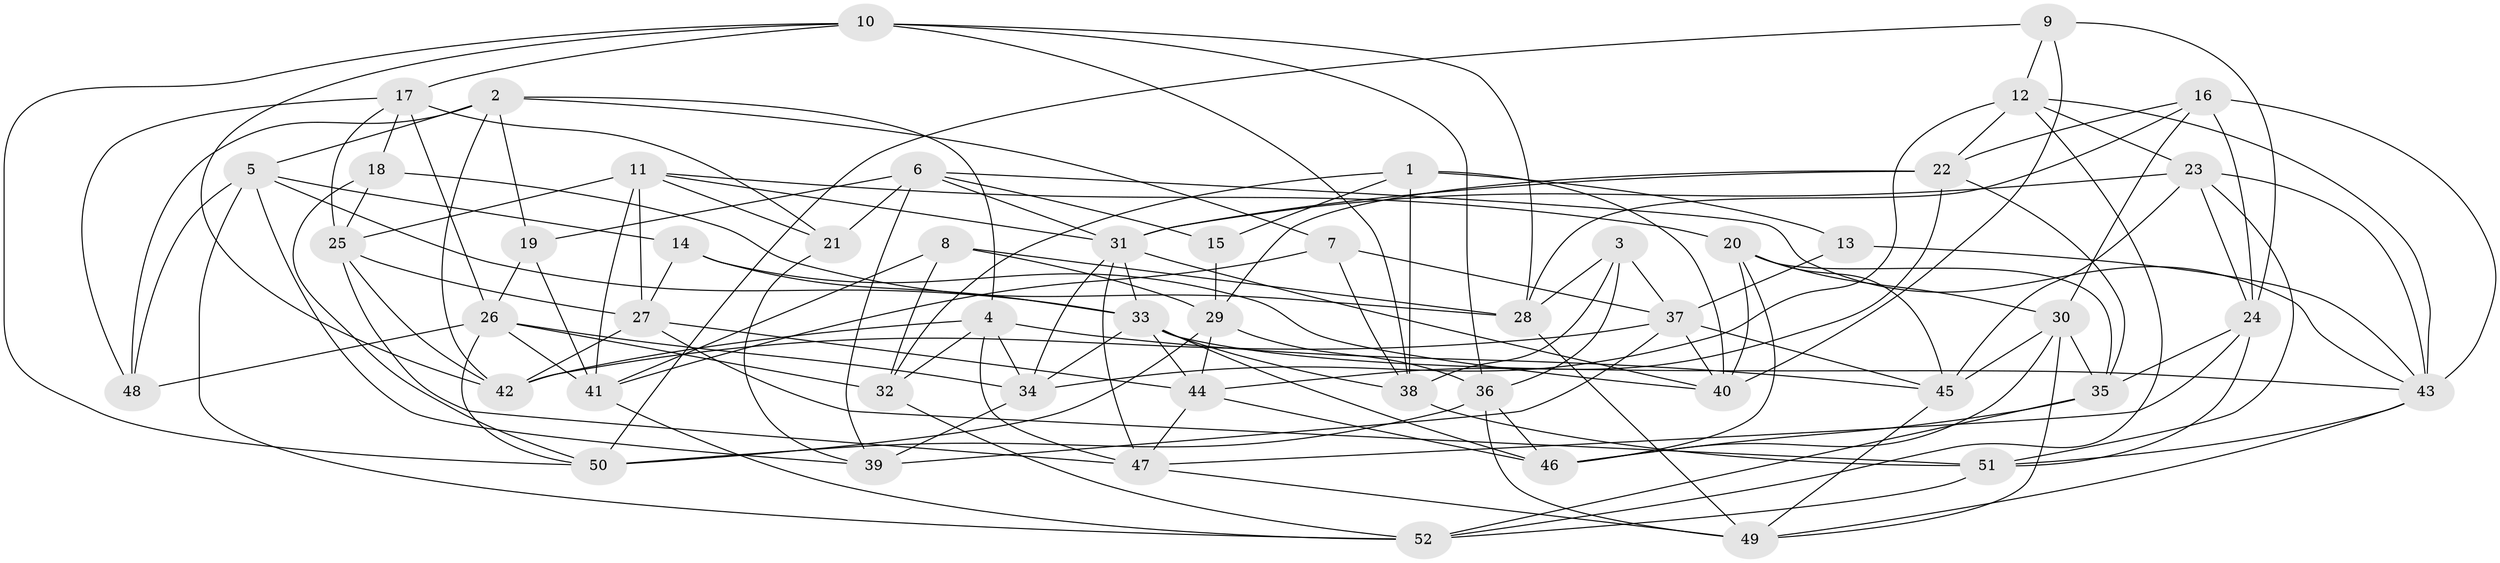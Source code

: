 // original degree distribution, {4: 1.0}
// Generated by graph-tools (version 1.1) at 2025/50/03/09/25 03:50:46]
// undirected, 52 vertices, 146 edges
graph export_dot {
graph [start="1"]
  node [color=gray90,style=filled];
  1;
  2;
  3;
  4;
  5;
  6;
  7;
  8;
  9;
  10;
  11;
  12;
  13;
  14;
  15;
  16;
  17;
  18;
  19;
  20;
  21;
  22;
  23;
  24;
  25;
  26;
  27;
  28;
  29;
  30;
  31;
  32;
  33;
  34;
  35;
  36;
  37;
  38;
  39;
  40;
  41;
  42;
  43;
  44;
  45;
  46;
  47;
  48;
  49;
  50;
  51;
  52;
  1 -- 13 [weight=1.0];
  1 -- 15 [weight=2.0];
  1 -- 32 [weight=1.0];
  1 -- 38 [weight=1.0];
  1 -- 40 [weight=1.0];
  2 -- 4 [weight=1.0];
  2 -- 5 [weight=1.0];
  2 -- 7 [weight=1.0];
  2 -- 19 [weight=1.0];
  2 -- 42 [weight=1.0];
  2 -- 48 [weight=1.0];
  3 -- 28 [weight=1.0];
  3 -- 36 [weight=1.0];
  3 -- 37 [weight=1.0];
  3 -- 38 [weight=1.0];
  4 -- 32 [weight=1.0];
  4 -- 34 [weight=1.0];
  4 -- 42 [weight=1.0];
  4 -- 45 [weight=1.0];
  4 -- 47 [weight=1.0];
  5 -- 14 [weight=1.0];
  5 -- 33 [weight=1.0];
  5 -- 39 [weight=1.0];
  5 -- 48 [weight=1.0];
  5 -- 52 [weight=1.0];
  6 -- 15 [weight=1.0];
  6 -- 19 [weight=1.0];
  6 -- 21 [weight=1.0];
  6 -- 31 [weight=1.0];
  6 -- 39 [weight=1.0];
  6 -- 43 [weight=1.0];
  7 -- 37 [weight=1.0];
  7 -- 38 [weight=1.0];
  7 -- 41 [weight=1.0];
  8 -- 28 [weight=1.0];
  8 -- 29 [weight=1.0];
  8 -- 32 [weight=1.0];
  8 -- 41 [weight=1.0];
  9 -- 12 [weight=1.0];
  9 -- 24 [weight=1.0];
  9 -- 40 [weight=1.0];
  9 -- 50 [weight=1.0];
  10 -- 17 [weight=1.0];
  10 -- 28 [weight=1.0];
  10 -- 36 [weight=1.0];
  10 -- 38 [weight=1.0];
  10 -- 42 [weight=1.0];
  10 -- 50 [weight=1.0];
  11 -- 20 [weight=1.0];
  11 -- 21 [weight=1.0];
  11 -- 25 [weight=1.0];
  11 -- 27 [weight=1.0];
  11 -- 31 [weight=1.0];
  11 -- 41 [weight=1.0];
  12 -- 22 [weight=1.0];
  12 -- 23 [weight=1.0];
  12 -- 34 [weight=1.0];
  12 -- 43 [weight=1.0];
  12 -- 52 [weight=1.0];
  13 -- 37 [weight=1.0];
  13 -- 43 [weight=2.0];
  14 -- 27 [weight=1.0];
  14 -- 33 [weight=1.0];
  14 -- 40 [weight=1.0];
  15 -- 29 [weight=1.0];
  16 -- 22 [weight=1.0];
  16 -- 24 [weight=1.0];
  16 -- 28 [weight=1.0];
  16 -- 30 [weight=1.0];
  16 -- 43 [weight=2.0];
  17 -- 18 [weight=1.0];
  17 -- 21 [weight=1.0];
  17 -- 25 [weight=1.0];
  17 -- 26 [weight=1.0];
  17 -- 48 [weight=1.0];
  18 -- 25 [weight=1.0];
  18 -- 28 [weight=1.0];
  18 -- 50 [weight=1.0];
  19 -- 26 [weight=1.0];
  19 -- 41 [weight=1.0];
  20 -- 30 [weight=1.0];
  20 -- 35 [weight=1.0];
  20 -- 40 [weight=1.0];
  20 -- 45 [weight=1.0];
  20 -- 46 [weight=1.0];
  21 -- 39 [weight=1.0];
  22 -- 29 [weight=1.0];
  22 -- 31 [weight=1.0];
  22 -- 35 [weight=1.0];
  22 -- 44 [weight=1.0];
  23 -- 24 [weight=1.0];
  23 -- 31 [weight=1.0];
  23 -- 43 [weight=1.0];
  23 -- 45 [weight=1.0];
  23 -- 51 [weight=1.0];
  24 -- 35 [weight=1.0];
  24 -- 47 [weight=1.0];
  24 -- 51 [weight=1.0];
  25 -- 27 [weight=1.0];
  25 -- 42 [weight=1.0];
  25 -- 47 [weight=1.0];
  26 -- 32 [weight=2.0];
  26 -- 34 [weight=1.0];
  26 -- 41 [weight=1.0];
  26 -- 48 [weight=1.0];
  26 -- 50 [weight=1.0];
  27 -- 42 [weight=1.0];
  27 -- 44 [weight=1.0];
  27 -- 51 [weight=1.0];
  28 -- 49 [weight=1.0];
  29 -- 36 [weight=1.0];
  29 -- 44 [weight=1.0];
  29 -- 50 [weight=1.0];
  30 -- 35 [weight=1.0];
  30 -- 45 [weight=1.0];
  30 -- 46 [weight=1.0];
  30 -- 49 [weight=1.0];
  31 -- 33 [weight=1.0];
  31 -- 34 [weight=1.0];
  31 -- 40 [weight=1.0];
  31 -- 47 [weight=1.0];
  32 -- 52 [weight=1.0];
  33 -- 34 [weight=1.0];
  33 -- 38 [weight=1.0];
  33 -- 43 [weight=1.0];
  33 -- 44 [weight=1.0];
  33 -- 46 [weight=1.0];
  34 -- 39 [weight=1.0];
  35 -- 46 [weight=1.0];
  35 -- 52 [weight=1.0];
  36 -- 46 [weight=1.0];
  36 -- 49 [weight=1.0];
  36 -- 50 [weight=1.0];
  37 -- 39 [weight=2.0];
  37 -- 40 [weight=1.0];
  37 -- 42 [weight=1.0];
  37 -- 45 [weight=1.0];
  38 -- 51 [weight=1.0];
  41 -- 52 [weight=1.0];
  43 -- 49 [weight=1.0];
  43 -- 51 [weight=1.0];
  44 -- 46 [weight=1.0];
  44 -- 47 [weight=1.0];
  45 -- 49 [weight=1.0];
  47 -- 49 [weight=1.0];
  51 -- 52 [weight=1.0];
}

